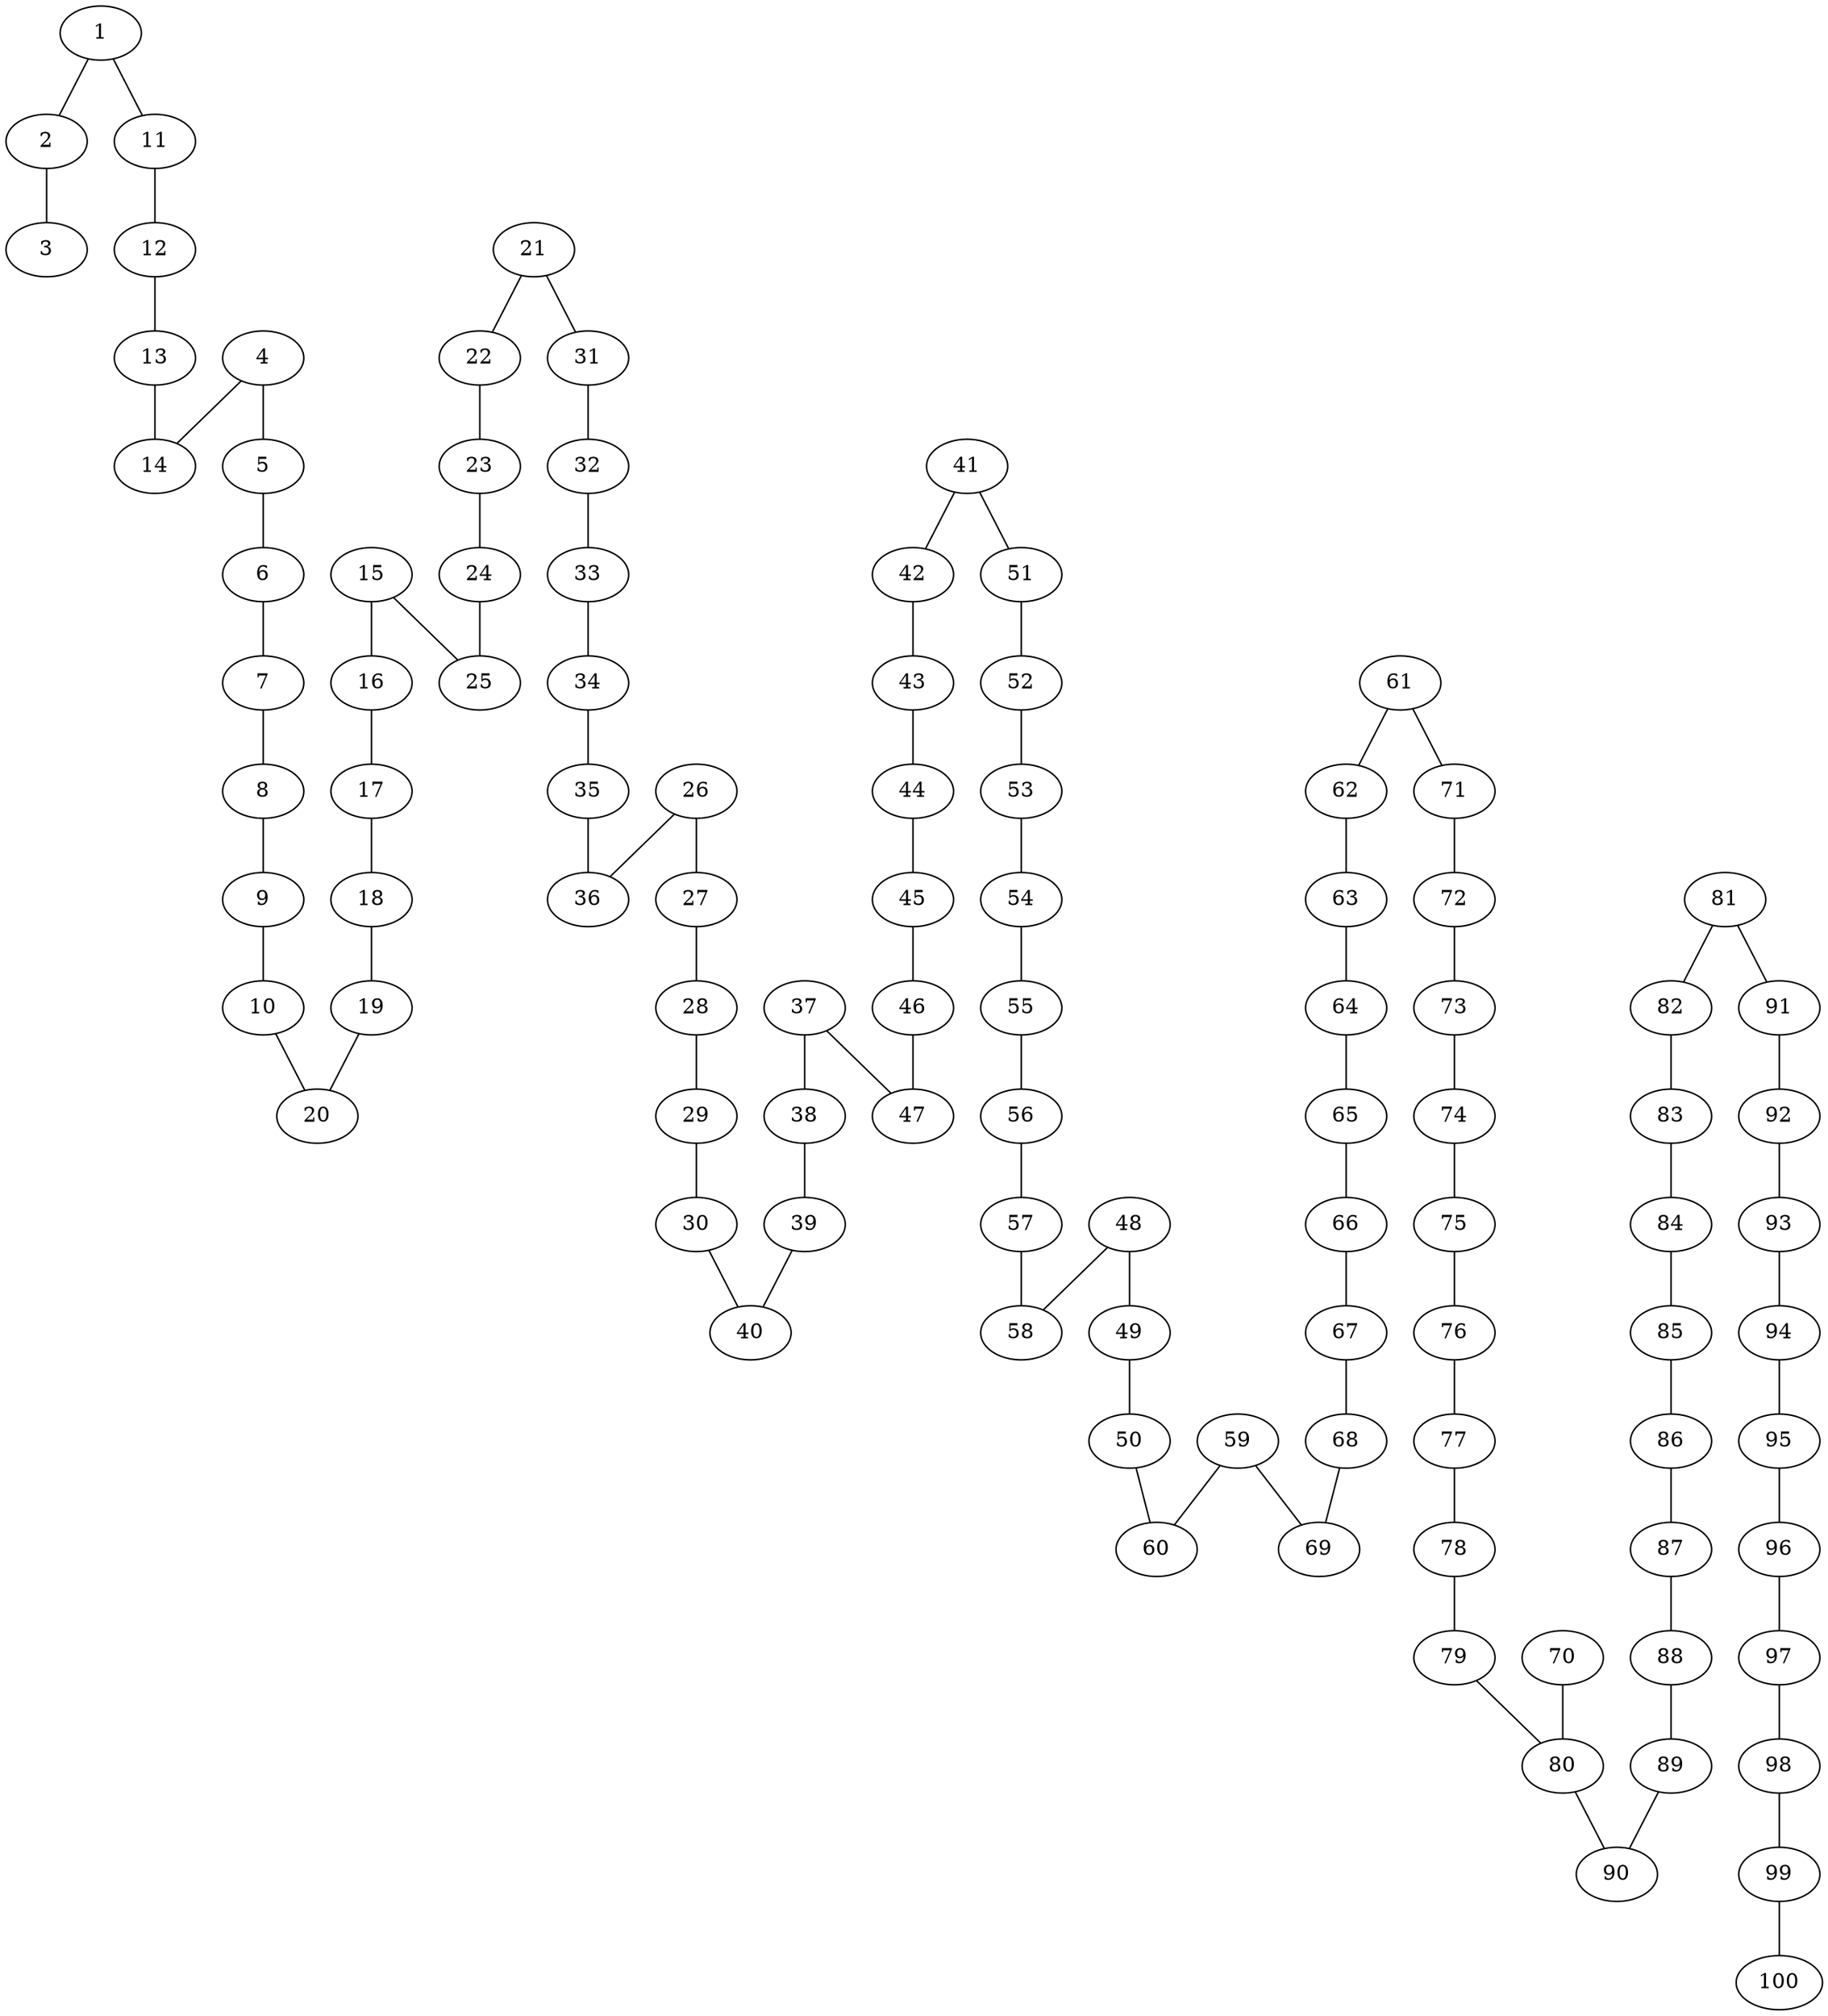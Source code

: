 graph x {
2 -- 3
1 -- 2
1 -- 11
11 -- 12
12 -- 13
13 -- 14
4 -- 14
4 -- 5
5 -- 6
6 -- 7
7 -- 8
8 -- 9
9 -- 10
10 -- 20
19 -- 20
18 -- 19
17 -- 18
16 -- 17
15 -- 16
15 -- 25
24 -- 25
23 -- 24
22 -- 23
21 -- 22
21 -- 31
31 -- 32
32 -- 33
33 -- 34
34 -- 35
35 -- 36
26 -- 36
26 -- 27
27 -- 28
28 -- 29
29 -- 30
30 -- 40
39 -- 40
38 -- 39
37 -- 38
37 -- 47
46 -- 47
45 -- 46
44 -- 45
43 -- 44
42 -- 43
41 -- 42
41 -- 51
51 -- 52
52 -- 53
53 -- 54
54 -- 55
55 -- 56
56 -- 57
57 -- 58
48 -- 58
48 -- 49
49 -- 50
50 -- 60
59 -- 60
59 -- 69
68 -- 69
67 -- 68
66 -- 67
65 -- 66
64 -- 65
63 -- 64
62 -- 63
61 -- 62
61 -- 71
71 -- 72
72 -- 73
73 -- 74
74 -- 75
75 -- 76
76 -- 77
77 -- 78
78 -- 79
79 -- 80
70 -- 80
80 -- 90
89 -- 90
88 -- 89
87 -- 88
86 -- 87
85 -- 86
84 -- 85
83 -- 84
82 -- 83
81 -- 82
81 -- 91
91 -- 92
92 -- 93
93 -- 94
94 -- 95
95 -- 96
96 -- 97
97 -- 98
98 -- 99
99 -- 100
}